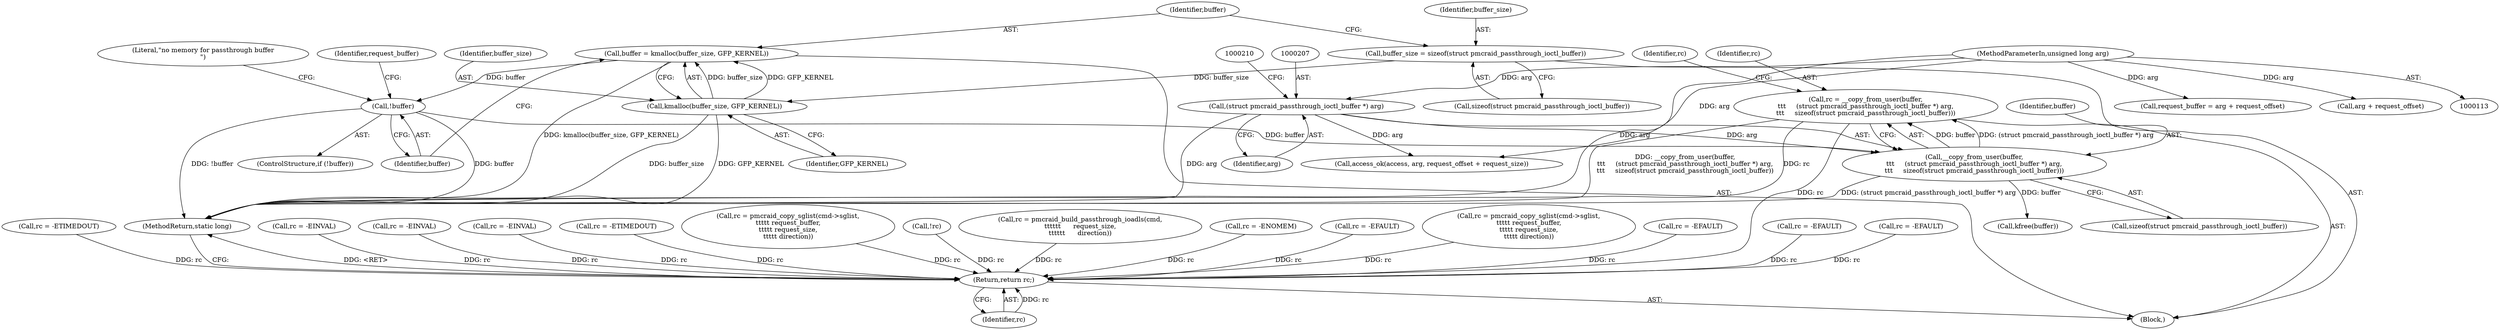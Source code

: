 digraph "0_linux_b5b515445f4f5a905c5dd27e6e682868ccd6c09d@API" {
"1000202" [label="(Call,rc = __copy_from_user(buffer,\n\t\t\t     (struct pmcraid_passthrough_ioctl_buffer *) arg,\n\t\t\t     sizeof(struct pmcraid_passthrough_ioctl_buffer)))"];
"1000204" [label="(Call,__copy_from_user(buffer,\n\t\t\t     (struct pmcraid_passthrough_ioctl_buffer *) arg,\n\t\t\t     sizeof(struct pmcraid_passthrough_ioctl_buffer)))"];
"1000189" [label="(Call,!buffer)"];
"1000183" [label="(Call,buffer = kmalloc(buffer_size, GFP_KERNEL))"];
"1000185" [label="(Call,kmalloc(buffer_size, GFP_KERNEL))"];
"1000179" [label="(Call,buffer_size = sizeof(struct pmcraid_passthrough_ioctl_buffer))"];
"1000206" [label="(Call,(struct pmcraid_passthrough_ioctl_buffer *) arg)"];
"1000117" [label="(MethodParameterIn,unsigned long arg)"];
"1000753" [label="(Return,return rc;)"];
"1000204" [label="(Call,__copy_from_user(buffer,\n\t\t\t     (struct pmcraid_passthrough_ioctl_buffer *) arg,\n\t\t\t     sizeof(struct pmcraid_passthrough_ioctl_buffer)))"];
"1000197" [label="(Call,request_buffer = arg + request_offset)"];
"1000739" [label="(Call,rc = -EFAULT)"];
"1000183" [label="(Call,buffer = kmalloc(buffer_size, GFP_KERNEL))"];
"1000203" [label="(Identifier,rc)"];
"1000180" [label="(Identifier,buffer_size)"];
"1000258" [label="(Call,access_ok(access, arg, request_offset + request_size))"];
"1000202" [label="(Call,rc = __copy_from_user(buffer,\n\t\t\t     (struct pmcraid_passthrough_ioctl_buffer *) arg,\n\t\t\t     sizeof(struct pmcraid_passthrough_ioctl_buffer)))"];
"1000193" [label="(Literal,\"no memory for passthrough buffer\n\")"];
"1000216" [label="(Call,rc = -EFAULT)"];
"1000753" [label="(Return,return rc;)"];
"1000198" [label="(Identifier,request_buffer)"];
"1000692" [label="(Call,rc = -ETIMEDOUT)"];
"1000472" [label="(Call,rc = -EINVAL)"];
"1000279" [label="(Call,rc = -EINVAL)"];
"1000179" [label="(Call,buffer_size = sizeof(struct pmcraid_passthrough_ioctl_buffer))"];
"1000293" [label="(Call,rc = -EINVAL)"];
"1000671" [label="(Call,rc = -ETIMEDOUT)"];
"1000755" [label="(MethodReturn,static long)"];
"1000486" [label="(Call,rc = pmcraid_copy_sglist(cmd->sglist,\n\t\t\t\t\t request_buffer,\n\t\t\t\t\t request_size,\n\t\t\t\t\t direction))"];
"1000265" [label="(Call,!rc)"];
"1000189" [label="(Call,!buffer)"];
"1000209" [label="(Call,sizeof(struct pmcraid_passthrough_ioctl_buffer))"];
"1000190" [label="(Identifier,buffer)"];
"1000205" [label="(Identifier,buffer)"];
"1000181" [label="(Call,sizeof(struct pmcraid_passthrough_ioctl_buffer))"];
"1000754" [label="(Identifier,rc)"];
"1000454" [label="(Call,rc = pmcraid_build_passthrough_ioadls(cmd,\n\t\t\t\t\t\t      request_size,\n\t\t\t\t\t\t      direction))"];
"1000188" [label="(ControlStructure,if (!buffer))"];
"1000751" [label="(Call,kfree(buffer))"];
"1000187" [label="(Identifier,GFP_KERNEL)"];
"1000308" [label="(Call,rc = -ENOMEM)"];
"1000199" [label="(Call,arg + request_offset)"];
"1000184" [label="(Identifier,buffer)"];
"1000185" [label="(Call,kmalloc(buffer_size, GFP_KERNEL))"];
"1000117" [label="(MethodParameterIn,unsigned long arg)"];
"1000711" [label="(Call,rc = -EFAULT)"];
"1000206" [label="(Call,(struct pmcraid_passthrough_ioctl_buffer *) arg)"];
"1000725" [label="(Call,rc = pmcraid_copy_sglist(cmd->sglist,\n\t\t\t\t\t request_buffer,\n\t\t\t\t\t request_size,\n\t\t\t\t\t direction))"];
"1000208" [label="(Identifier,arg)"];
"1000268" [label="(Call,rc = -EFAULT)"];
"1000186" [label="(Identifier,buffer_size)"];
"1000118" [label="(Block,)"];
"1000212" [label="(Identifier,rc)"];
"1000202" -> "1000118"  [label="AST: "];
"1000202" -> "1000204"  [label="CFG: "];
"1000203" -> "1000202"  [label="AST: "];
"1000204" -> "1000202"  [label="AST: "];
"1000212" -> "1000202"  [label="CFG: "];
"1000202" -> "1000755"  [label="DDG: rc"];
"1000202" -> "1000755"  [label="DDG: __copy_from_user(buffer,\n\t\t\t     (struct pmcraid_passthrough_ioctl_buffer *) arg,\n\t\t\t     sizeof(struct pmcraid_passthrough_ioctl_buffer))"];
"1000204" -> "1000202"  [label="DDG: buffer"];
"1000204" -> "1000202"  [label="DDG: (struct pmcraid_passthrough_ioctl_buffer *) arg"];
"1000202" -> "1000753"  [label="DDG: rc"];
"1000204" -> "1000209"  [label="CFG: "];
"1000205" -> "1000204"  [label="AST: "];
"1000206" -> "1000204"  [label="AST: "];
"1000209" -> "1000204"  [label="AST: "];
"1000204" -> "1000755"  [label="DDG: (struct pmcraid_passthrough_ioctl_buffer *) arg"];
"1000189" -> "1000204"  [label="DDG: buffer"];
"1000206" -> "1000204"  [label="DDG: arg"];
"1000204" -> "1000751"  [label="DDG: buffer"];
"1000189" -> "1000188"  [label="AST: "];
"1000189" -> "1000190"  [label="CFG: "];
"1000190" -> "1000189"  [label="AST: "];
"1000193" -> "1000189"  [label="CFG: "];
"1000198" -> "1000189"  [label="CFG: "];
"1000189" -> "1000755"  [label="DDG: buffer"];
"1000189" -> "1000755"  [label="DDG: !buffer"];
"1000183" -> "1000189"  [label="DDG: buffer"];
"1000183" -> "1000118"  [label="AST: "];
"1000183" -> "1000185"  [label="CFG: "];
"1000184" -> "1000183"  [label="AST: "];
"1000185" -> "1000183"  [label="AST: "];
"1000190" -> "1000183"  [label="CFG: "];
"1000183" -> "1000755"  [label="DDG: kmalloc(buffer_size, GFP_KERNEL)"];
"1000185" -> "1000183"  [label="DDG: buffer_size"];
"1000185" -> "1000183"  [label="DDG: GFP_KERNEL"];
"1000185" -> "1000187"  [label="CFG: "];
"1000186" -> "1000185"  [label="AST: "];
"1000187" -> "1000185"  [label="AST: "];
"1000185" -> "1000755"  [label="DDG: buffer_size"];
"1000185" -> "1000755"  [label="DDG: GFP_KERNEL"];
"1000179" -> "1000185"  [label="DDG: buffer_size"];
"1000179" -> "1000118"  [label="AST: "];
"1000179" -> "1000181"  [label="CFG: "];
"1000180" -> "1000179"  [label="AST: "];
"1000181" -> "1000179"  [label="AST: "];
"1000184" -> "1000179"  [label="CFG: "];
"1000206" -> "1000208"  [label="CFG: "];
"1000207" -> "1000206"  [label="AST: "];
"1000208" -> "1000206"  [label="AST: "];
"1000210" -> "1000206"  [label="CFG: "];
"1000206" -> "1000755"  [label="DDG: arg"];
"1000117" -> "1000206"  [label="DDG: arg"];
"1000206" -> "1000258"  [label="DDG: arg"];
"1000117" -> "1000113"  [label="AST: "];
"1000117" -> "1000755"  [label="DDG: arg"];
"1000117" -> "1000197"  [label="DDG: arg"];
"1000117" -> "1000199"  [label="DDG: arg"];
"1000117" -> "1000258"  [label="DDG: arg"];
"1000753" -> "1000118"  [label="AST: "];
"1000753" -> "1000754"  [label="CFG: "];
"1000754" -> "1000753"  [label="AST: "];
"1000755" -> "1000753"  [label="CFG: "];
"1000753" -> "1000755"  [label="DDG: <RET>"];
"1000754" -> "1000753"  [label="DDG: rc"];
"1000454" -> "1000753"  [label="DDG: rc"];
"1000711" -> "1000753"  [label="DDG: rc"];
"1000293" -> "1000753"  [label="DDG: rc"];
"1000279" -> "1000753"  [label="DDG: rc"];
"1000216" -> "1000753"  [label="DDG: rc"];
"1000268" -> "1000753"  [label="DDG: rc"];
"1000671" -> "1000753"  [label="DDG: rc"];
"1000265" -> "1000753"  [label="DDG: rc"];
"1000472" -> "1000753"  [label="DDG: rc"];
"1000725" -> "1000753"  [label="DDG: rc"];
"1000486" -> "1000753"  [label="DDG: rc"];
"1000308" -> "1000753"  [label="DDG: rc"];
"1000692" -> "1000753"  [label="DDG: rc"];
"1000739" -> "1000753"  [label="DDG: rc"];
}
